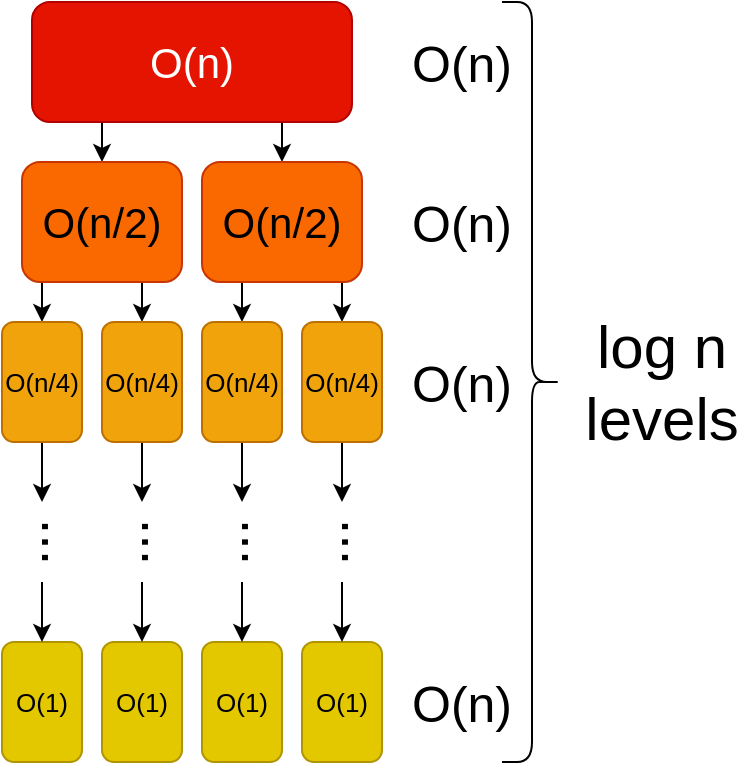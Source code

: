 <mxfile>
    <diagram id="r-pMFwXtwovrl7qnzocJ" name="Page-1">
        <mxGraphModel dx="1054" dy="1317" grid="1" gridSize="10" guides="1" tooltips="1" connect="1" arrows="1" fold="1" page="1" pageScale="1" pageWidth="850" pageHeight="1100" math="0" shadow="0">
            <root>
                <mxCell id="0"/>
                <mxCell id="1" parent="0"/>
                <mxCell id="20" style="edgeStyle=orthogonalEdgeStyle;rounded=0;orthogonalLoop=1;jettySize=auto;html=1;exitX=0.25;exitY=1;exitDx=0;exitDy=0;entryX=0.5;entryY=0;entryDx=0;entryDy=0;fontSize=13;" edge="1" parent="1" source="2" target="3">
                    <mxGeometry relative="1" as="geometry"/>
                </mxCell>
                <mxCell id="21" style="edgeStyle=orthogonalEdgeStyle;rounded=0;orthogonalLoop=1;jettySize=auto;html=1;exitX=0.75;exitY=1;exitDx=0;exitDy=0;entryX=0.5;entryY=0;entryDx=0;entryDy=0;fontSize=13;" edge="1" parent="1" source="2" target="4">
                    <mxGeometry relative="1" as="geometry"/>
                </mxCell>
                <mxCell id="2" value="O(n)" style="rounded=1;whiteSpace=wrap;html=1;fontSize=21;fillColor=#e51400;strokeColor=#B20000;fontColor=#ffffff;" vertex="1" parent="1">
                    <mxGeometry x="25" y="10" width="160" height="60" as="geometry"/>
                </mxCell>
                <mxCell id="22" style="edgeStyle=orthogonalEdgeStyle;rounded=0;orthogonalLoop=1;jettySize=auto;html=1;exitX=0.25;exitY=1;exitDx=0;exitDy=0;entryX=0.5;entryY=0;entryDx=0;entryDy=0;fontSize=13;" edge="1" parent="1" source="3" target="5">
                    <mxGeometry relative="1" as="geometry"/>
                </mxCell>
                <mxCell id="23" style="edgeStyle=orthogonalEdgeStyle;rounded=0;orthogonalLoop=1;jettySize=auto;html=1;exitX=0.75;exitY=1;exitDx=0;exitDy=0;entryX=0.5;entryY=0;entryDx=0;entryDy=0;fontSize=13;" edge="1" parent="1" source="3" target="7">
                    <mxGeometry relative="1" as="geometry"/>
                </mxCell>
                <mxCell id="3" value="O(n/2)" style="rounded=1;whiteSpace=wrap;html=1;fontSize=21;fillColor=#fa6800;strokeColor=#C73500;fontColor=#000000;" vertex="1" parent="1">
                    <mxGeometry x="20" y="90" width="80" height="60" as="geometry"/>
                </mxCell>
                <mxCell id="24" style="edgeStyle=orthogonalEdgeStyle;rounded=0;orthogonalLoop=1;jettySize=auto;html=1;exitX=0.25;exitY=1;exitDx=0;exitDy=0;entryX=0.5;entryY=0;entryDx=0;entryDy=0;fontSize=13;" edge="1" parent="1" source="4" target="8">
                    <mxGeometry relative="1" as="geometry"/>
                </mxCell>
                <mxCell id="25" style="edgeStyle=orthogonalEdgeStyle;rounded=0;orthogonalLoop=1;jettySize=auto;html=1;exitX=0.75;exitY=1;exitDx=0;exitDy=0;entryX=0.5;entryY=0;entryDx=0;entryDy=0;fontSize=13;" edge="1" parent="1" source="4" target="9">
                    <mxGeometry relative="1" as="geometry"/>
                </mxCell>
                <mxCell id="4" value="O(n/2)" style="rounded=1;whiteSpace=wrap;html=1;fontSize=21;fillColor=#fa6800;strokeColor=#C73500;fontColor=#000000;" vertex="1" parent="1">
                    <mxGeometry x="110" y="90" width="80" height="60" as="geometry"/>
                </mxCell>
                <mxCell id="37" style="edgeStyle=orthogonalEdgeStyle;rounded=0;orthogonalLoop=1;jettySize=auto;html=1;exitX=0.5;exitY=1;exitDx=0;exitDy=0;entryX=0;entryY=0.5;entryDx=0;entryDy=0;fontSize=13;" edge="1" parent="1" source="5" target="26">
                    <mxGeometry relative="1" as="geometry"/>
                </mxCell>
                <mxCell id="5" value="O(n/4)" style="rounded=1;whiteSpace=wrap;html=1;fontSize=13;fillColor=#f0a30a;strokeColor=#BD7000;fontColor=#000000;" vertex="1" parent="1">
                    <mxGeometry x="10" y="170" width="40" height="60" as="geometry"/>
                </mxCell>
                <mxCell id="36" style="edgeStyle=orthogonalEdgeStyle;rounded=0;orthogonalLoop=1;jettySize=auto;html=1;exitX=0.5;exitY=1;exitDx=0;exitDy=0;entryX=0;entryY=0.5;entryDx=0;entryDy=0;fontSize=13;" edge="1" parent="1" source="7" target="27">
                    <mxGeometry relative="1" as="geometry"/>
                </mxCell>
                <mxCell id="7" value="O(n/4)" style="rounded=1;whiteSpace=wrap;html=1;fontSize=13;fillColor=#f0a30a;strokeColor=#BD7000;fontColor=#000000;" vertex="1" parent="1">
                    <mxGeometry x="60" y="170" width="40" height="60" as="geometry"/>
                </mxCell>
                <mxCell id="35" style="edgeStyle=orthogonalEdgeStyle;rounded=0;orthogonalLoop=1;jettySize=auto;html=1;exitX=0.5;exitY=1;exitDx=0;exitDy=0;entryX=0;entryY=0.5;entryDx=0;entryDy=0;fontSize=13;" edge="1" parent="1" source="8" target="28">
                    <mxGeometry relative="1" as="geometry"/>
                </mxCell>
                <mxCell id="8" value="O(n/4)" style="rounded=1;whiteSpace=wrap;html=1;fontSize=13;fillColor=#f0a30a;strokeColor=#BD7000;fontColor=#000000;" vertex="1" parent="1">
                    <mxGeometry x="110" y="170" width="40" height="60" as="geometry"/>
                </mxCell>
                <mxCell id="34" style="edgeStyle=orthogonalEdgeStyle;rounded=0;orthogonalLoop=1;jettySize=auto;html=1;exitX=0.5;exitY=1;exitDx=0;exitDy=0;entryX=0;entryY=0.5;entryDx=0;entryDy=0;fontSize=13;" edge="1" parent="1" source="9" target="29">
                    <mxGeometry relative="1" as="geometry"/>
                </mxCell>
                <mxCell id="9" value="O(n/4)" style="rounded=1;whiteSpace=wrap;html=1;fontSize=13;fillColor=#f0a30a;strokeColor=#BD7000;fontColor=#000000;" vertex="1" parent="1">
                    <mxGeometry x="160" y="170" width="40" height="60" as="geometry"/>
                </mxCell>
                <mxCell id="10" value="O(1)" style="rounded=1;whiteSpace=wrap;html=1;fontSize=13;fillColor=#e3c800;strokeColor=#B09500;fontColor=#000000;" vertex="1" parent="1">
                    <mxGeometry x="10" y="330" width="40" height="60" as="geometry"/>
                </mxCell>
                <mxCell id="11" value="O(1)" style="rounded=1;whiteSpace=wrap;html=1;fontSize=13;fillColor=#e3c800;strokeColor=#B09500;fontColor=#000000;" vertex="1" parent="1">
                    <mxGeometry x="60" y="330" width="40" height="60" as="geometry"/>
                </mxCell>
                <mxCell id="12" value="O(1)" style="rounded=1;whiteSpace=wrap;html=1;fontSize=13;fillColor=#e3c800;strokeColor=#B09500;fontColor=#000000;" vertex="1" parent="1">
                    <mxGeometry x="110" y="330" width="40" height="60" as="geometry"/>
                </mxCell>
                <mxCell id="13" value="O(1)" style="rounded=1;whiteSpace=wrap;html=1;fontSize=13;fillColor=#e3c800;strokeColor=#B09500;fontColor=#000000;" vertex="1" parent="1">
                    <mxGeometry x="160" y="330" width="40" height="60" as="geometry"/>
                </mxCell>
                <mxCell id="15" value="&lt;font style=&quot;font-size: 25px&quot;&gt;O(n)&lt;/font&gt;" style="text;html=1;strokeColor=none;fillColor=none;align=center;verticalAlign=middle;whiteSpace=wrap;rounded=0;fontSize=13;" vertex="1" parent="1">
                    <mxGeometry x="210" y="20" width="60" height="40" as="geometry"/>
                </mxCell>
                <mxCell id="16" value="&lt;font style=&quot;font-size: 25px&quot;&gt;O(n)&lt;/font&gt;" style="text;html=1;strokeColor=none;fillColor=none;align=center;verticalAlign=middle;whiteSpace=wrap;rounded=0;fontSize=13;" vertex="1" parent="1">
                    <mxGeometry x="210" y="100" width="60" height="40" as="geometry"/>
                </mxCell>
                <mxCell id="17" value="&lt;font style=&quot;font-size: 25px&quot;&gt;O(n)&lt;/font&gt;" style="text;html=1;strokeColor=none;fillColor=none;align=center;verticalAlign=middle;whiteSpace=wrap;rounded=0;fontSize=13;" vertex="1" parent="1">
                    <mxGeometry x="210" y="180" width="60" height="40" as="geometry"/>
                </mxCell>
                <mxCell id="18" value="&lt;font style=&quot;font-size: 25px&quot;&gt;O(n)&lt;/font&gt;" style="text;html=1;strokeColor=none;fillColor=none;align=center;verticalAlign=middle;whiteSpace=wrap;rounded=0;fontSize=13;" vertex="1" parent="1">
                    <mxGeometry x="210" y="340" width="60" height="40" as="geometry"/>
                </mxCell>
                <mxCell id="19" value="" style="shape=curlyBracket;whiteSpace=wrap;html=1;rounded=1;flipH=1;fontSize=13;size=0.5;" vertex="1" parent="1">
                    <mxGeometry x="260" y="10" width="30" height="380" as="geometry"/>
                </mxCell>
                <mxCell id="30" style="edgeStyle=orthogonalEdgeStyle;rounded=0;orthogonalLoop=1;jettySize=auto;html=1;exitX=1;exitY=0.5;exitDx=0;exitDy=0;entryX=0.5;entryY=0;entryDx=0;entryDy=0;fontSize=13;" edge="1" parent="1" source="26" target="10">
                    <mxGeometry relative="1" as="geometry"/>
                </mxCell>
                <mxCell id="26" value="&lt;font style=&quot;font-size: 28px&quot;&gt;...&lt;/font&gt;" style="text;html=1;strokeColor=none;fillColor=none;align=center;verticalAlign=bottom;whiteSpace=wrap;rounded=0;fontSize=13;rotation=90;" vertex="1" parent="1">
                    <mxGeometry x="10" y="270" width="40" height="20" as="geometry"/>
                </mxCell>
                <mxCell id="31" style="edgeStyle=orthogonalEdgeStyle;rounded=0;orthogonalLoop=1;jettySize=auto;html=1;exitX=1;exitY=0.5;exitDx=0;exitDy=0;entryX=0.5;entryY=0;entryDx=0;entryDy=0;fontSize=13;" edge="1" parent="1" source="27" target="11">
                    <mxGeometry relative="1" as="geometry"/>
                </mxCell>
                <mxCell id="27" value="&lt;font style=&quot;font-size: 28px&quot;&gt;...&lt;/font&gt;" style="text;html=1;strokeColor=none;fillColor=none;align=center;verticalAlign=bottom;whiteSpace=wrap;rounded=0;fontSize=13;rotation=90;" vertex="1" parent="1">
                    <mxGeometry x="60" y="270" width="40" height="20" as="geometry"/>
                </mxCell>
                <mxCell id="32" style="edgeStyle=orthogonalEdgeStyle;rounded=0;orthogonalLoop=1;jettySize=auto;html=1;exitX=1;exitY=0.5;exitDx=0;exitDy=0;entryX=0.5;entryY=0;entryDx=0;entryDy=0;fontSize=13;" edge="1" parent="1" source="28" target="12">
                    <mxGeometry relative="1" as="geometry"/>
                </mxCell>
                <mxCell id="28" value="&lt;font style=&quot;font-size: 28px&quot;&gt;...&lt;/font&gt;" style="text;html=1;strokeColor=none;fillColor=none;align=center;verticalAlign=bottom;whiteSpace=wrap;rounded=0;fontSize=13;rotation=90;" vertex="1" parent="1">
                    <mxGeometry x="110" y="270" width="40" height="20" as="geometry"/>
                </mxCell>
                <mxCell id="33" style="edgeStyle=orthogonalEdgeStyle;rounded=0;orthogonalLoop=1;jettySize=auto;html=1;exitX=1;exitY=0.5;exitDx=0;exitDy=0;entryX=0.5;entryY=0;entryDx=0;entryDy=0;fontSize=13;" edge="1" parent="1" source="29" target="13">
                    <mxGeometry relative="1" as="geometry"/>
                </mxCell>
                <mxCell id="29" value="&lt;font style=&quot;font-size: 28px&quot;&gt;...&lt;/font&gt;" style="text;html=1;strokeColor=none;fillColor=none;align=center;verticalAlign=bottom;whiteSpace=wrap;rounded=0;fontSize=13;rotation=90;" vertex="1" parent="1">
                    <mxGeometry x="160" y="270" width="40" height="20" as="geometry"/>
                </mxCell>
                <mxCell id="38" value="&lt;font style=&quot;font-size: 30px;&quot;&gt;log n levels&lt;/font&gt;" style="text;html=1;strokeColor=none;fillColor=none;align=center;verticalAlign=middle;whiteSpace=wrap;rounded=0;fontSize=30;" vertex="1" parent="1">
                    <mxGeometry x="310" y="190" width="60" height="20" as="geometry"/>
                </mxCell>
            </root>
        </mxGraphModel>
    </diagram>
</mxfile>